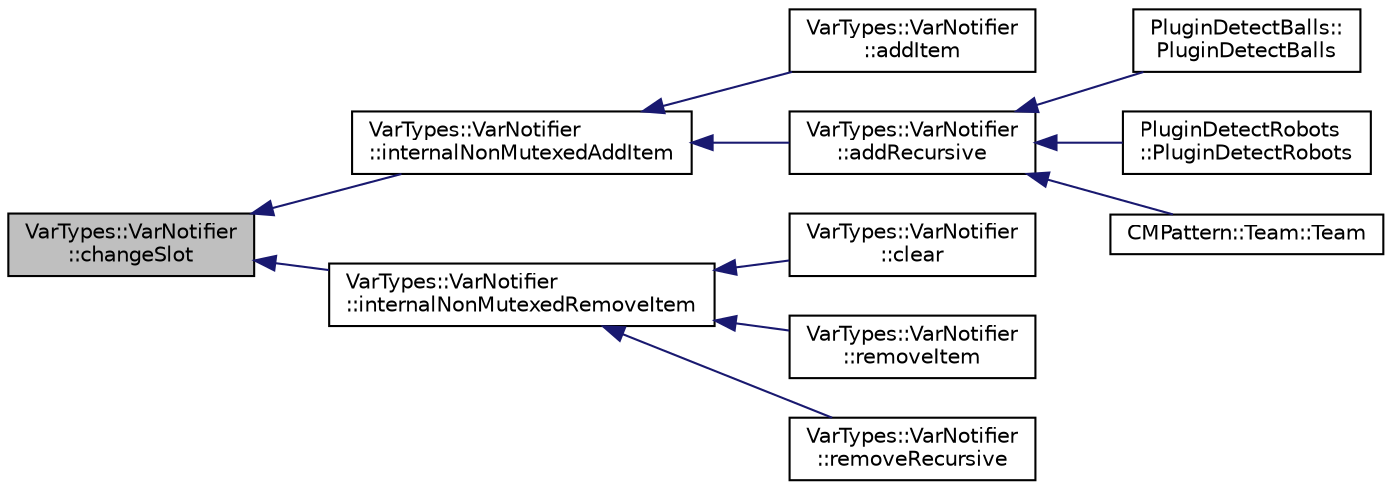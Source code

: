 digraph "VarTypes::VarNotifier::changeSlot"
{
 // INTERACTIVE_SVG=YES
  edge [fontname="Helvetica",fontsize="10",labelfontname="Helvetica",labelfontsize="10"];
  node [fontname="Helvetica",fontsize="10",shape=record];
  rankdir="LR";
  Node1 [label="VarTypes::VarNotifier\l::changeSlot",height=0.2,width=0.4,color="black", fillcolor="grey75", style="filled", fontcolor="black"];
  Node1 -> Node2 [dir="back",color="midnightblue",fontsize="10",style="solid",fontname="Helvetica"];
  Node2 [label="VarTypes::VarNotifier\l::internalNonMutexedAddItem",height=0.2,width=0.4,color="black", fillcolor="white", style="filled",URL="$d6/d76/class_var_types_1_1_var_notifier.html#a42be374c312175ef9ba09b592837097d"];
  Node2 -> Node3 [dir="back",color="midnightblue",fontsize="10",style="solid",fontname="Helvetica"];
  Node3 [label="VarTypes::VarNotifier\l::addItem",height=0.2,width=0.4,color="black", fillcolor="white", style="filled",URL="$d6/d76/class_var_types_1_1_var_notifier.html#a1bc4551b9369e096979b035c4b173b7b"];
  Node2 -> Node4 [dir="back",color="midnightblue",fontsize="10",style="solid",fontname="Helvetica"];
  Node4 [label="VarTypes::VarNotifier\l::addRecursive",height=0.2,width=0.4,color="black", fillcolor="white", style="filled",URL="$d6/d76/class_var_types_1_1_var_notifier.html#ac9d0d00248b6c89fa7c6c442c07b963c"];
  Node4 -> Node5 [dir="back",color="midnightblue",fontsize="10",style="solid",fontname="Helvetica"];
  Node5 [label="PluginDetectBalls::\lPluginDetectBalls",height=0.2,width=0.4,color="black", fillcolor="white", style="filled",URL="$da/d5c/class_plugin_detect_balls.html#a86ec1fb8ced7c54bdfb4cb3b837c6846"];
  Node4 -> Node6 [dir="back",color="midnightblue",fontsize="10",style="solid",fontname="Helvetica"];
  Node6 [label="PluginDetectRobots\l::PluginDetectRobots",height=0.2,width=0.4,color="black", fillcolor="white", style="filled",URL="$de/d27/class_plugin_detect_robots.html#a985025190fe4e229354f614ffacee651"];
  Node4 -> Node7 [dir="back",color="midnightblue",fontsize="10",style="solid",fontname="Helvetica"];
  Node7 [label="CMPattern::Team::Team",height=0.2,width=0.4,color="black", fillcolor="white", style="filled",URL="$dd/d8f/class_c_m_pattern_1_1_team.html#a1088734005ae643a8b048cf438b6377f"];
  Node1 -> Node8 [dir="back",color="midnightblue",fontsize="10",style="solid",fontname="Helvetica"];
  Node8 [label="VarTypes::VarNotifier\l::internalNonMutexedRemoveItem",height=0.2,width=0.4,color="black", fillcolor="white", style="filled",URL="$d6/d76/class_var_types_1_1_var_notifier.html#a538f80875409859b43753cae50cccc75"];
  Node8 -> Node9 [dir="back",color="midnightblue",fontsize="10",style="solid",fontname="Helvetica"];
  Node9 [label="VarTypes::VarNotifier\l::clear",height=0.2,width=0.4,color="black", fillcolor="white", style="filled",URL="$d6/d76/class_var_types_1_1_var_notifier.html#afc1a8a8e0801f9de272b68d7a1260b08"];
  Node8 -> Node10 [dir="back",color="midnightblue",fontsize="10",style="solid",fontname="Helvetica"];
  Node10 [label="VarTypes::VarNotifier\l::removeItem",height=0.2,width=0.4,color="black", fillcolor="white", style="filled",URL="$d6/d76/class_var_types_1_1_var_notifier.html#ac51f664b3c9ab8f15958ae97cb83fcbe"];
  Node8 -> Node11 [dir="back",color="midnightblue",fontsize="10",style="solid",fontname="Helvetica"];
  Node11 [label="VarTypes::VarNotifier\l::removeRecursive",height=0.2,width=0.4,color="black", fillcolor="white", style="filled",URL="$d6/d76/class_var_types_1_1_var_notifier.html#a6f05b9bda0afaa5cafed7ecc505057c4"];
}
